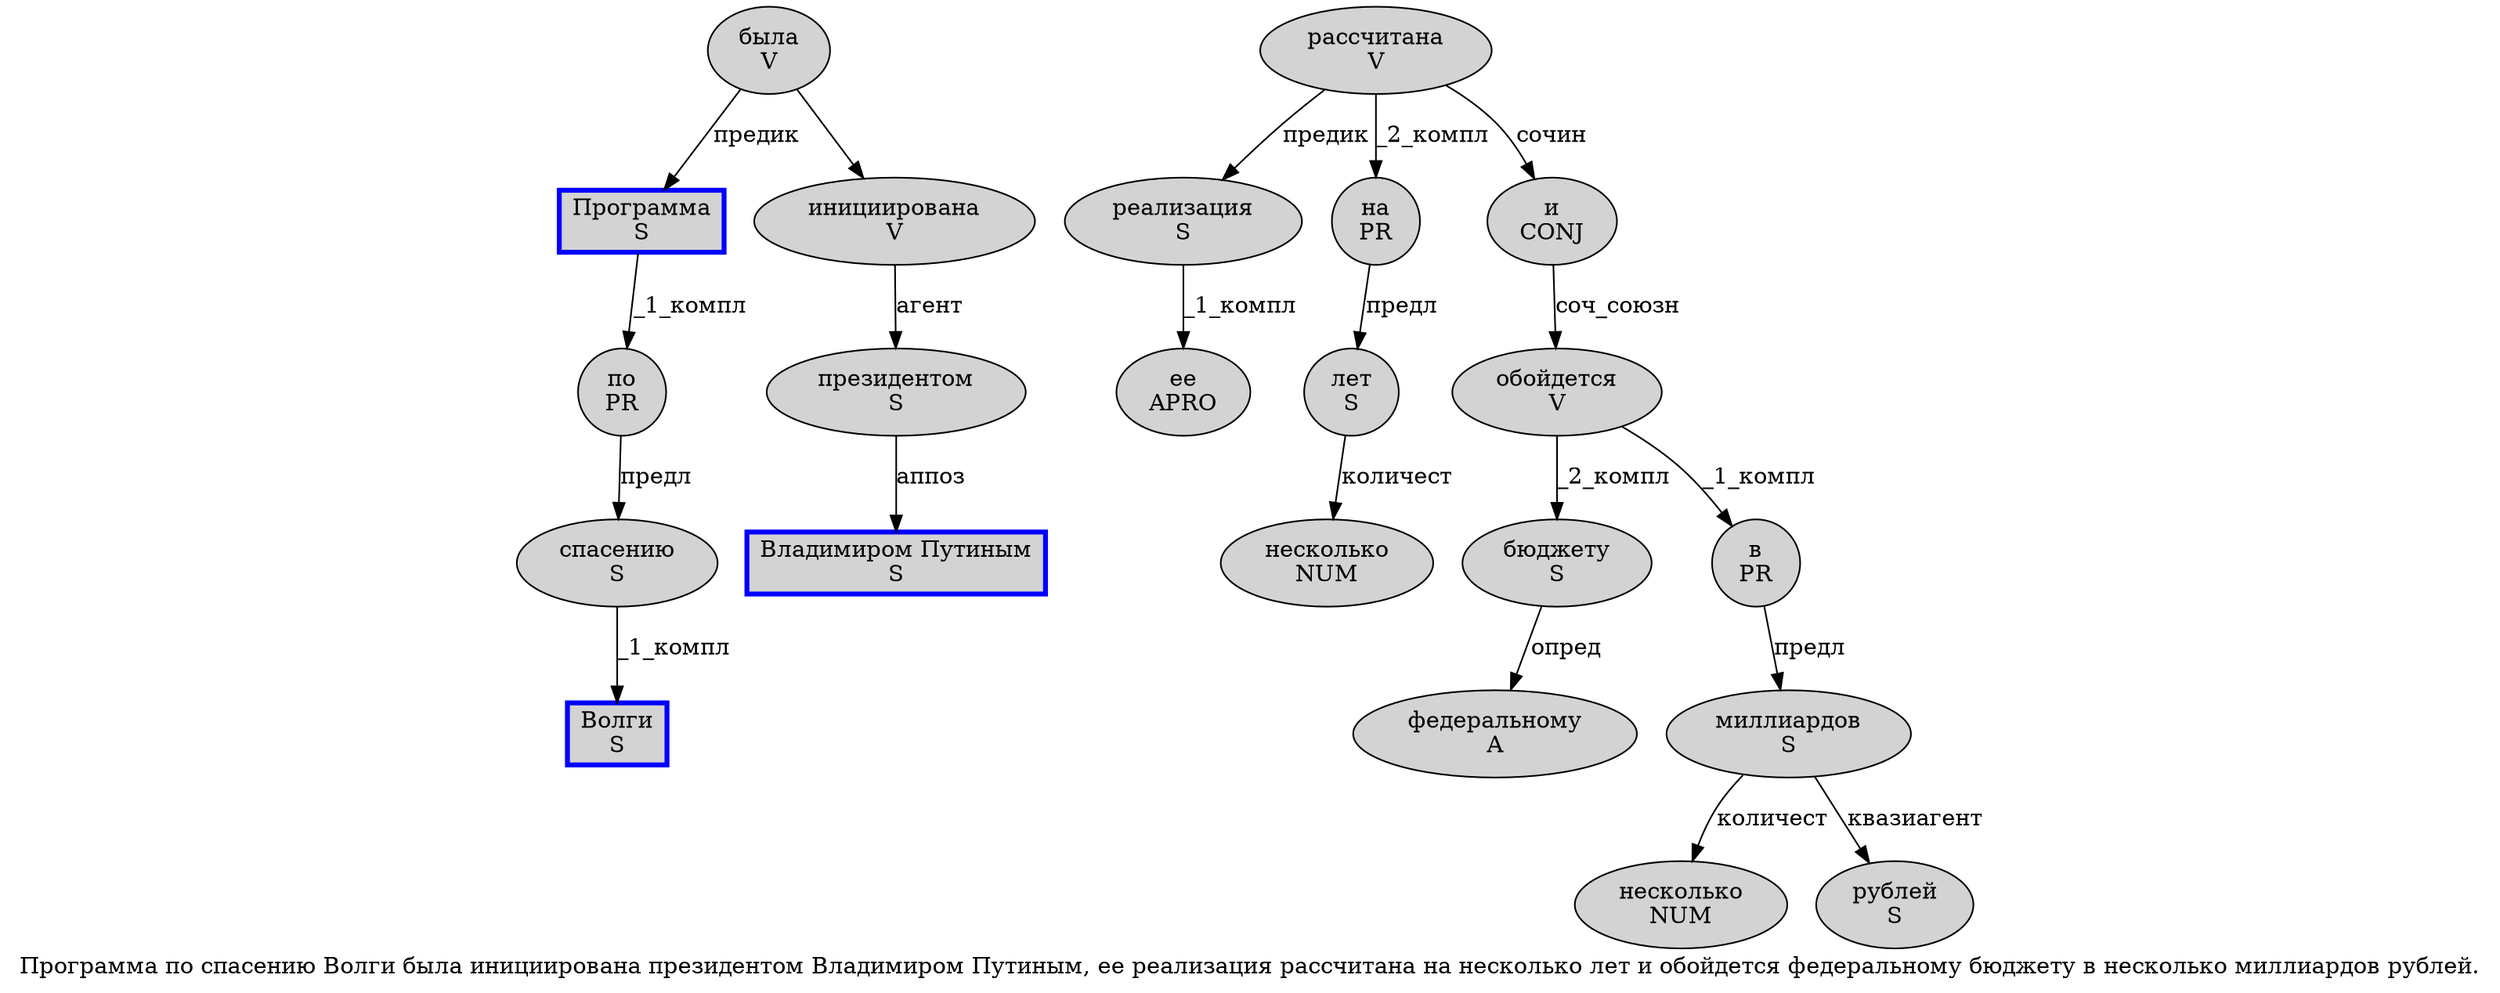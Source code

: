 digraph SENTENCE_1022 {
	graph [label="Программа по спасению Волги была инициирована президентом Владимиром Путиным, ее реализация рассчитана на несколько лет и обойдется федеральному бюджету в несколько миллиардов рублей."]
	node [style=filled]
		0 [label="Программа
S" color=blue fillcolor=lightgray penwidth=3 shape=box]
		1 [label="по
PR" color="" fillcolor=lightgray penwidth=1 shape=ellipse]
		2 [label="спасению
S" color="" fillcolor=lightgray penwidth=1 shape=ellipse]
		3 [label="Волги
S" color=blue fillcolor=lightgray penwidth=3 shape=box]
		4 [label="была
V" color="" fillcolor=lightgray penwidth=1 shape=ellipse]
		5 [label="инициирована
V" color="" fillcolor=lightgray penwidth=1 shape=ellipse]
		6 [label="президентом
S" color="" fillcolor=lightgray penwidth=1 shape=ellipse]
		7 [label="Владимиром Путиным
S" color=blue fillcolor=lightgray penwidth=3 shape=box]
		9 [label="ее
APRO" color="" fillcolor=lightgray penwidth=1 shape=ellipse]
		10 [label="реализация
S" color="" fillcolor=lightgray penwidth=1 shape=ellipse]
		11 [label="рассчитана
V" color="" fillcolor=lightgray penwidth=1 shape=ellipse]
		12 [label="на
PR" color="" fillcolor=lightgray penwidth=1 shape=ellipse]
		13 [label="несколько
NUM" color="" fillcolor=lightgray penwidth=1 shape=ellipse]
		14 [label="лет
S" color="" fillcolor=lightgray penwidth=1 shape=ellipse]
		15 [label="и
CONJ" color="" fillcolor=lightgray penwidth=1 shape=ellipse]
		16 [label="обойдется
V" color="" fillcolor=lightgray penwidth=1 shape=ellipse]
		17 [label="федеральному
A" color="" fillcolor=lightgray penwidth=1 shape=ellipse]
		18 [label="бюджету
S" color="" fillcolor=lightgray penwidth=1 shape=ellipse]
		19 [label="в
PR" color="" fillcolor=lightgray penwidth=1 shape=ellipse]
		20 [label="несколько
NUM" color="" fillcolor=lightgray penwidth=1 shape=ellipse]
		21 [label="миллиардов
S" color="" fillcolor=lightgray penwidth=1 shape=ellipse]
		22 [label="рублей
S" color="" fillcolor=lightgray penwidth=1 shape=ellipse]
			16 -> 18 [label="_2_компл"]
			16 -> 19 [label="_1_компл"]
			4 -> 0 [label="предик"]
			4 -> 5
			1 -> 2 [label="предл"]
			2 -> 3 [label="_1_компл"]
			0 -> 1 [label="_1_компл"]
			6 -> 7 [label="аппоз"]
			15 -> 16 [label="соч_союзн"]
			18 -> 17 [label="опред"]
			10 -> 9 [label="_1_компл"]
			12 -> 14 [label="предл"]
			11 -> 10 [label="предик"]
			11 -> 12 [label="_2_компл"]
			11 -> 15 [label="сочин"]
			14 -> 13 [label="количест"]
			21 -> 20 [label="количест"]
			21 -> 22 [label="квазиагент"]
			5 -> 6 [label="агент"]
			19 -> 21 [label="предл"]
}